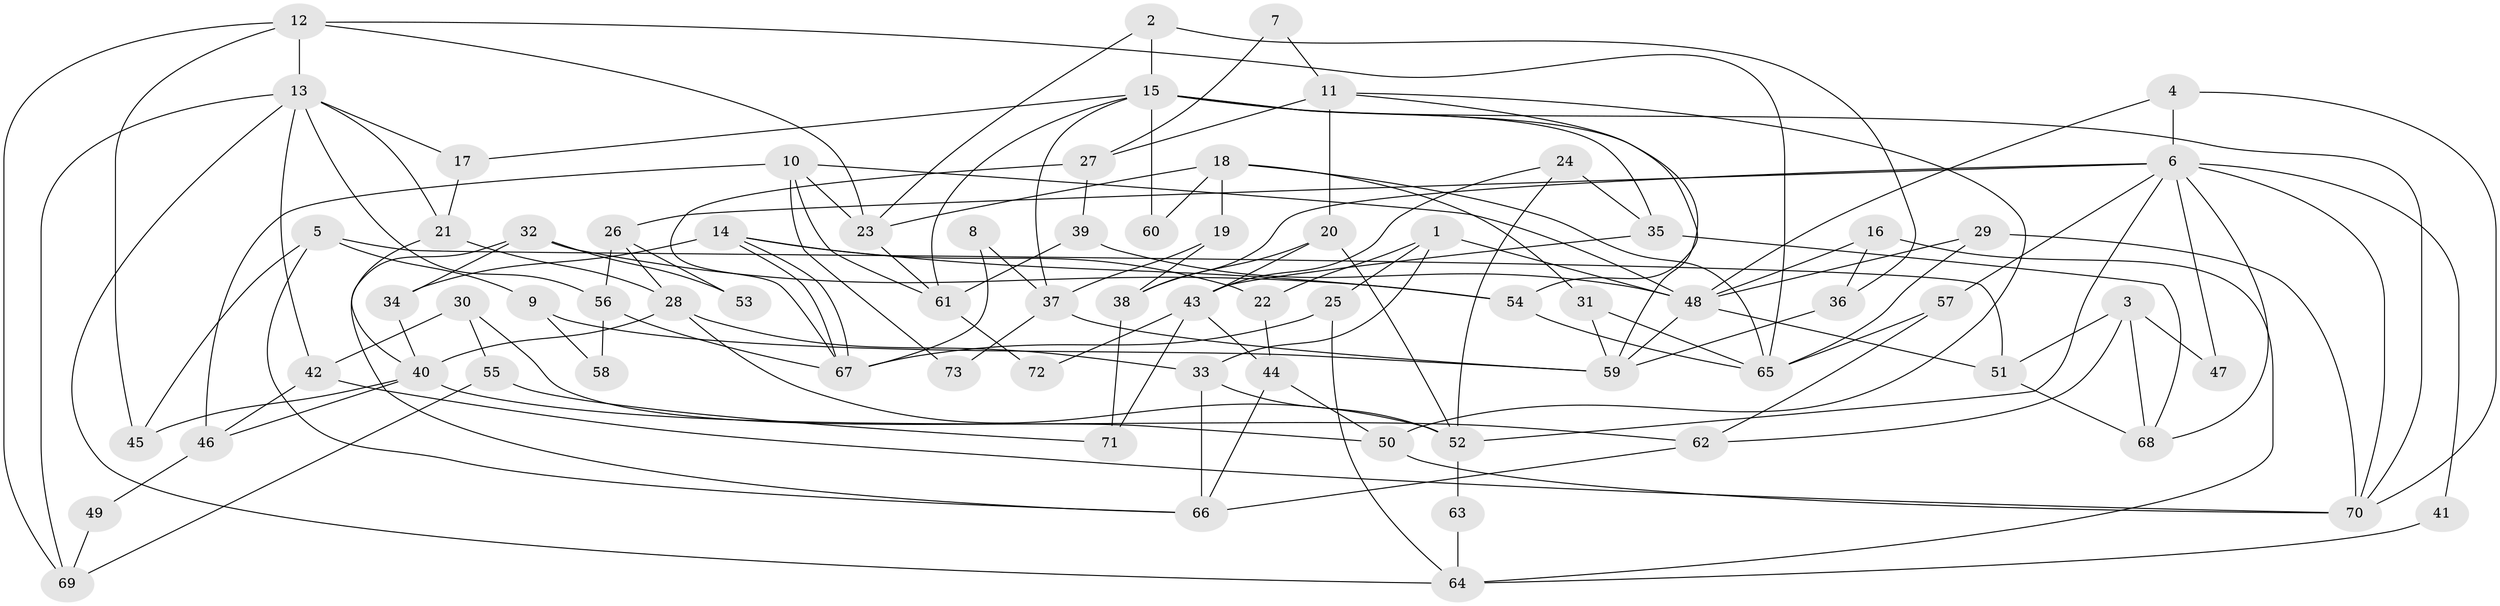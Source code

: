 // coarse degree distribution, {3: 0.21568627450980393, 8: 0.0784313725490196, 4: 0.23529411764705882, 5: 0.21568627450980393, 7: 0.0392156862745098, 2: 0.1568627450980392, 6: 0.058823529411764705}
// Generated by graph-tools (version 1.1) at 2025/53/03/04/25 21:53:18]
// undirected, 73 vertices, 146 edges
graph export_dot {
graph [start="1"]
  node [color=gray90,style=filled];
  1;
  2;
  3;
  4;
  5;
  6;
  7;
  8;
  9;
  10;
  11;
  12;
  13;
  14;
  15;
  16;
  17;
  18;
  19;
  20;
  21;
  22;
  23;
  24;
  25;
  26;
  27;
  28;
  29;
  30;
  31;
  32;
  33;
  34;
  35;
  36;
  37;
  38;
  39;
  40;
  41;
  42;
  43;
  44;
  45;
  46;
  47;
  48;
  49;
  50;
  51;
  52;
  53;
  54;
  55;
  56;
  57;
  58;
  59;
  60;
  61;
  62;
  63;
  64;
  65;
  66;
  67;
  68;
  69;
  70;
  71;
  72;
  73;
  1 -- 22;
  1 -- 48;
  1 -- 25;
  1 -- 33;
  2 -- 23;
  2 -- 15;
  2 -- 36;
  3 -- 62;
  3 -- 68;
  3 -- 47;
  3 -- 51;
  4 -- 70;
  4 -- 48;
  4 -- 6;
  5 -- 66;
  5 -- 51;
  5 -- 9;
  5 -- 45;
  6 -- 52;
  6 -- 26;
  6 -- 38;
  6 -- 41;
  6 -- 47;
  6 -- 57;
  6 -- 68;
  6 -- 70;
  7 -- 27;
  7 -- 11;
  8 -- 37;
  8 -- 67;
  9 -- 59;
  9 -- 58;
  10 -- 61;
  10 -- 48;
  10 -- 23;
  10 -- 46;
  10 -- 73;
  11 -- 20;
  11 -- 54;
  11 -- 27;
  11 -- 50;
  12 -- 13;
  12 -- 65;
  12 -- 23;
  12 -- 45;
  12 -- 69;
  13 -- 56;
  13 -- 64;
  13 -- 17;
  13 -- 21;
  13 -- 42;
  13 -- 69;
  14 -- 67;
  14 -- 67;
  14 -- 54;
  14 -- 22;
  14 -- 34;
  15 -- 17;
  15 -- 70;
  15 -- 35;
  15 -- 37;
  15 -- 59;
  15 -- 60;
  15 -- 61;
  16 -- 36;
  16 -- 48;
  16 -- 64;
  17 -- 21;
  18 -- 19;
  18 -- 23;
  18 -- 31;
  18 -- 60;
  18 -- 65;
  19 -- 38;
  19 -- 37;
  20 -- 52;
  20 -- 38;
  20 -- 43;
  21 -- 40;
  21 -- 28;
  22 -- 44;
  23 -- 61;
  24 -- 52;
  24 -- 43;
  24 -- 35;
  25 -- 67;
  25 -- 64;
  26 -- 28;
  26 -- 53;
  26 -- 56;
  27 -- 39;
  27 -- 67;
  28 -- 33;
  28 -- 40;
  28 -- 52;
  29 -- 48;
  29 -- 70;
  29 -- 65;
  30 -- 42;
  30 -- 50;
  30 -- 55;
  31 -- 65;
  31 -- 59;
  32 -- 34;
  32 -- 66;
  32 -- 53;
  32 -- 54;
  33 -- 66;
  33 -- 52;
  34 -- 40;
  35 -- 43;
  35 -- 68;
  36 -- 59;
  37 -- 59;
  37 -- 73;
  38 -- 71;
  39 -- 61;
  39 -- 48;
  40 -- 45;
  40 -- 46;
  40 -- 62;
  41 -- 64;
  42 -- 46;
  42 -- 70;
  43 -- 44;
  43 -- 71;
  43 -- 72;
  44 -- 50;
  44 -- 66;
  46 -- 49;
  48 -- 51;
  48 -- 59;
  49 -- 69;
  50 -- 70;
  51 -- 68;
  52 -- 63;
  54 -- 65;
  55 -- 69;
  55 -- 71;
  56 -- 67;
  56 -- 58;
  57 -- 65;
  57 -- 62;
  61 -- 72;
  62 -- 66;
  63 -- 64;
}

